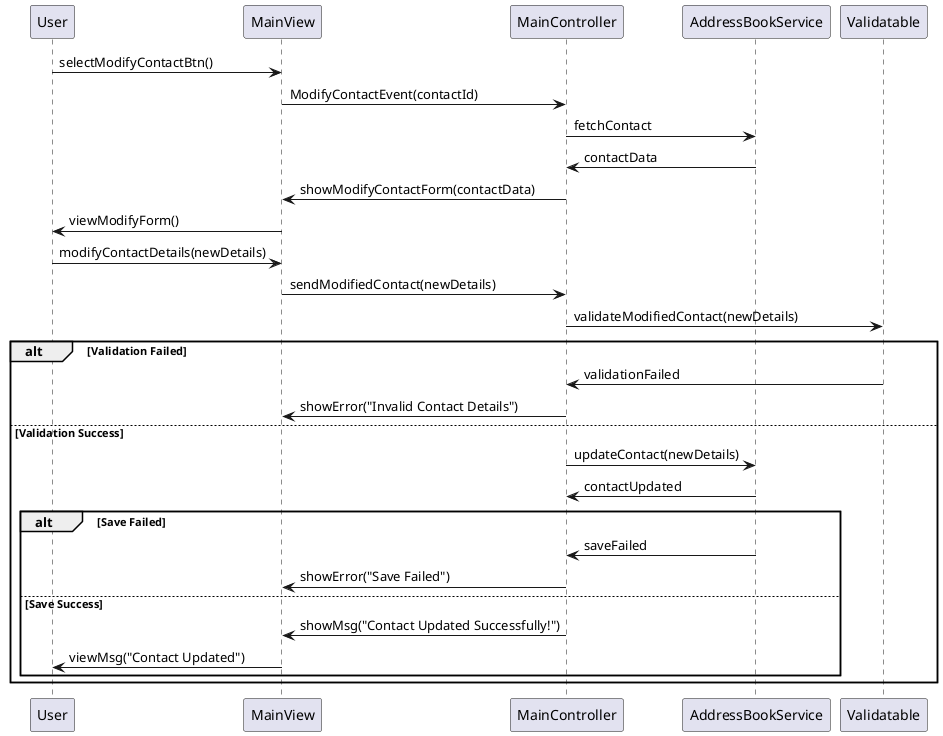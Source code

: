 @startuml

User -> MainView: selectModifyContactBtn()
MainView -> MainController: ModifyContactEvent(contactId)
MainController -> AddressBookService: fetchContact
AddressBookService -> MainController: contactData
MainController -> MainView: showModifyContactForm(contactData)
MainView -> User: viewModifyForm()

User -> MainView: modifyContactDetails(newDetails)
MainView -> MainController: sendModifiedContact(newDetails)
MainController -> Validatable: validateModifiedContact(newDetails)

alt Validation Failed
  Validatable -> MainController: validationFailed
  MainController -> MainView: showError("Invalid Contact Details")
else Validation Success
  MainController -> AddressBookService: updateContact(newDetails)
  AddressBookService -> MainController: contactUpdated
  
  alt Save Failed
    AddressBookService -> MainController: saveFailed
    MainController -> MainView: showError("Save Failed")
  else Save Success
    MainController -> MainView: showMsg("Contact Updated Successfully!")
    MainView -> User: viewMsg("Contact Updated")
  end
end

@enduml
